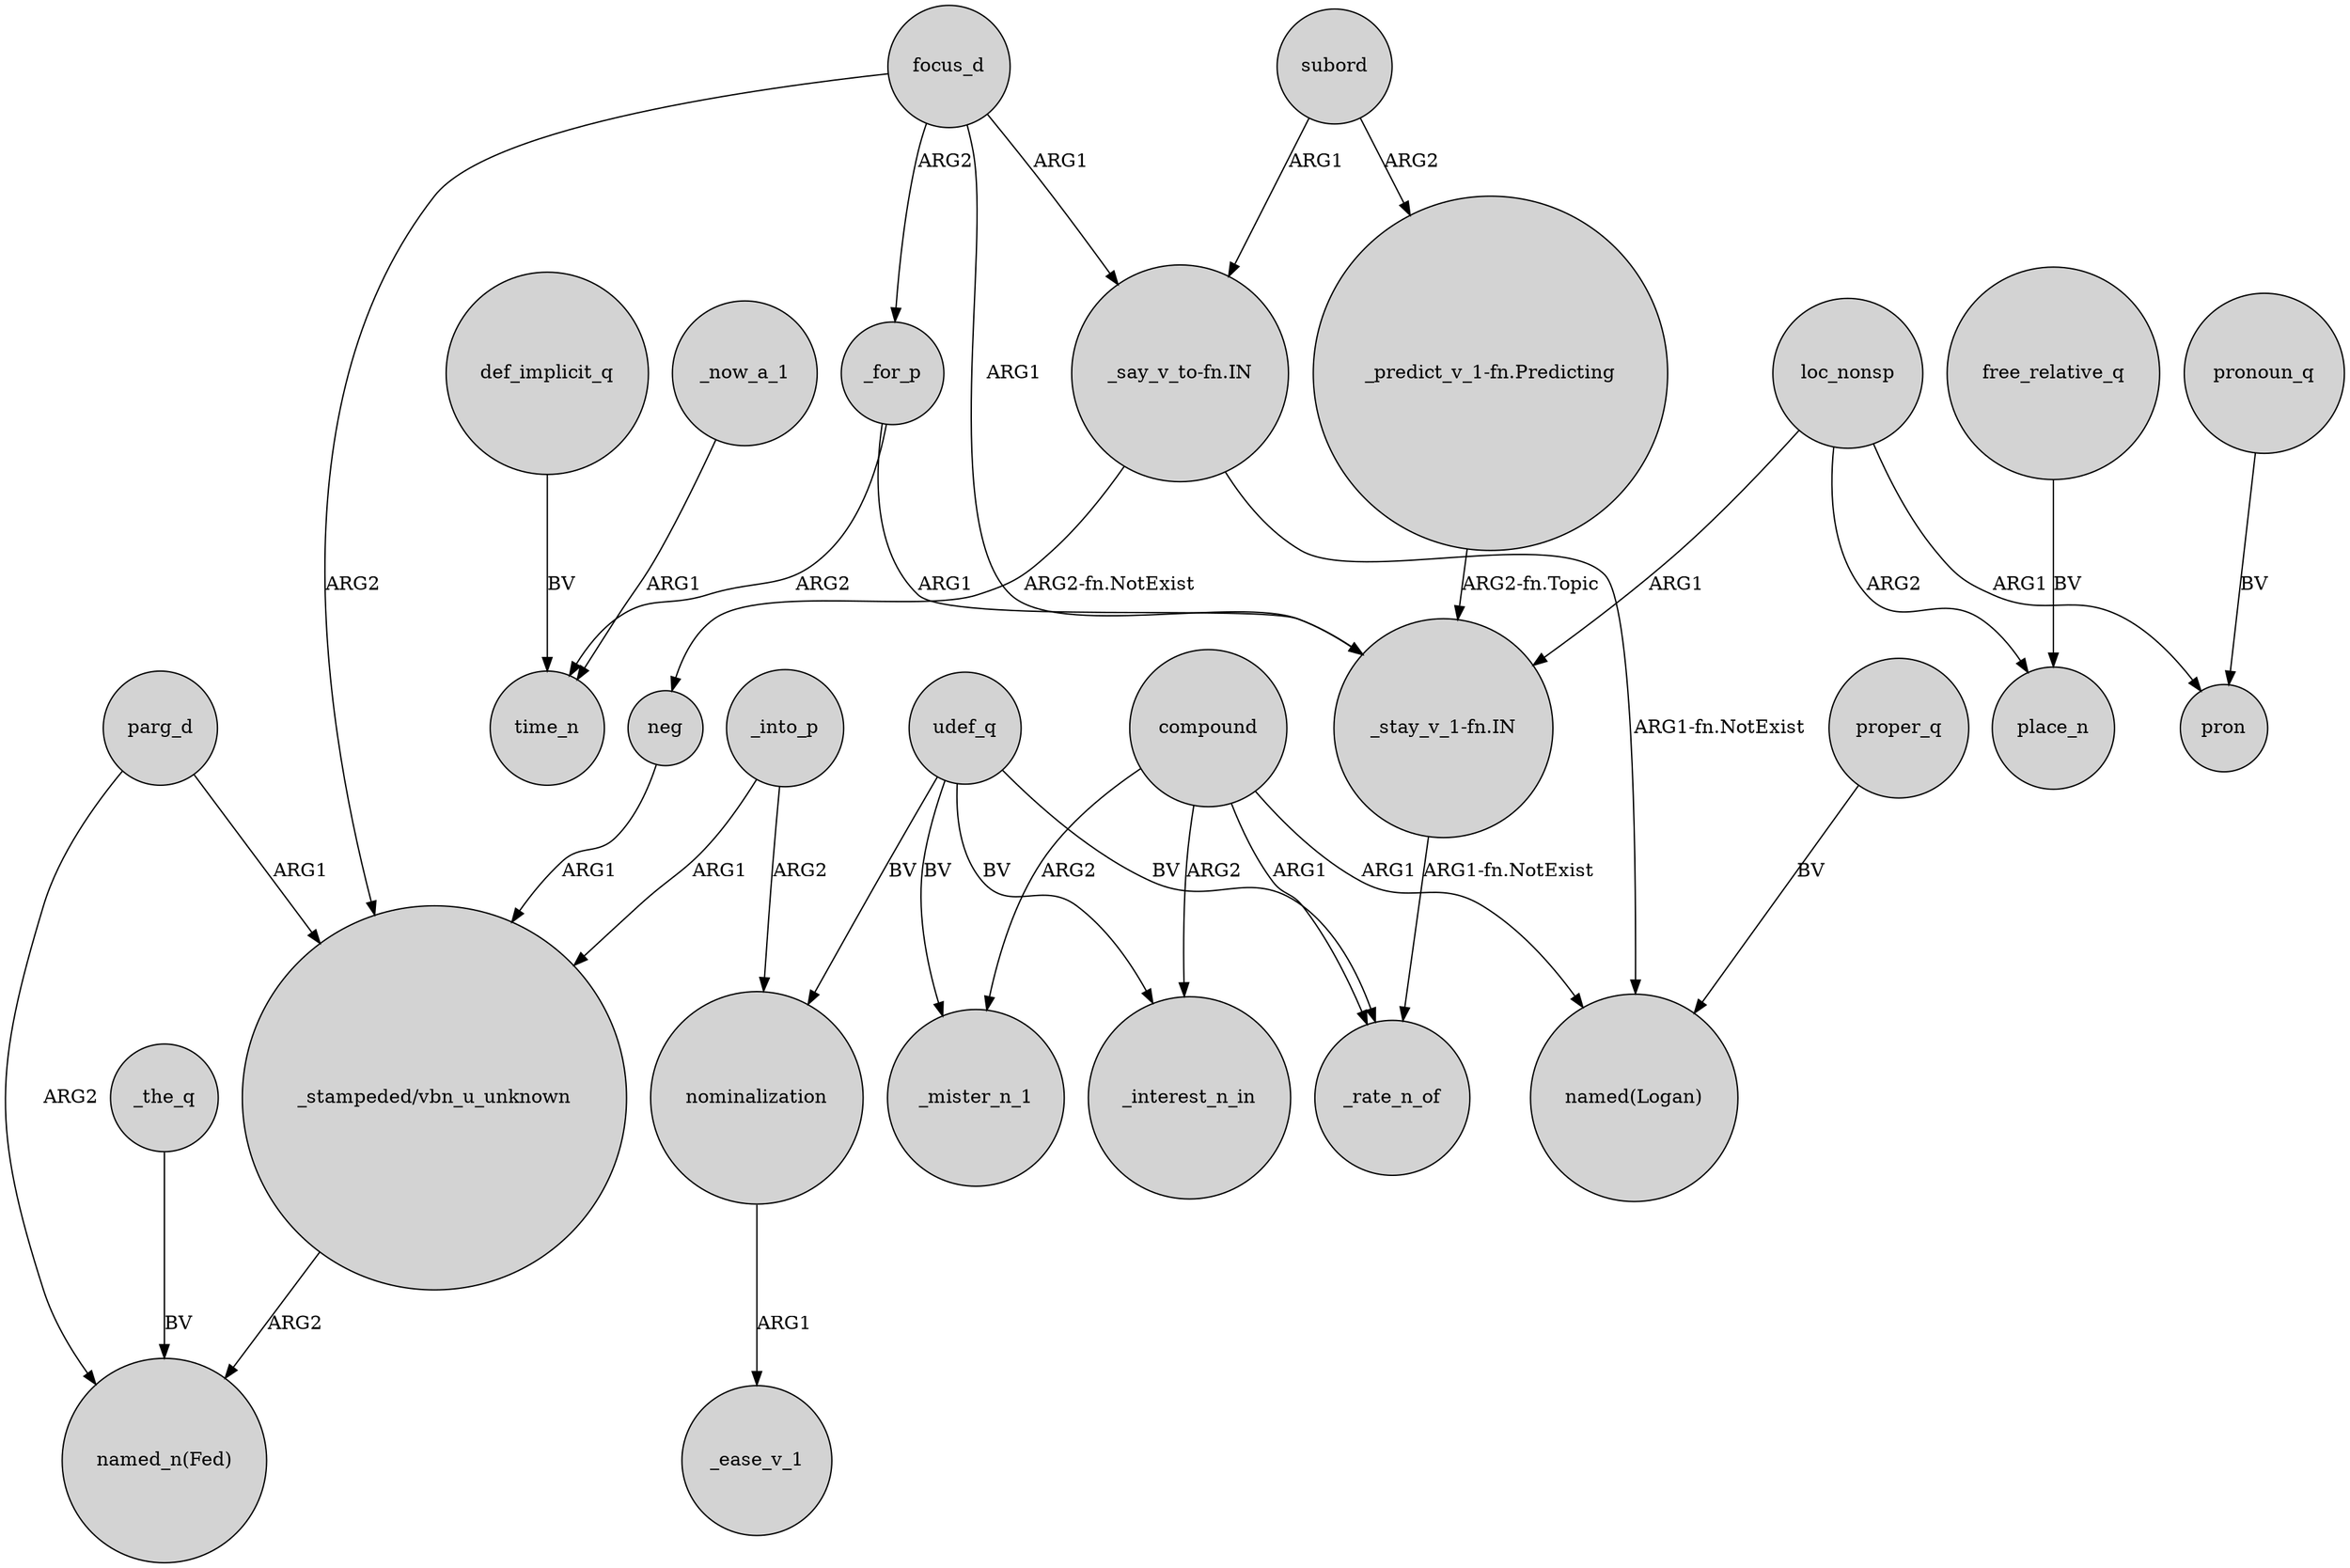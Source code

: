 digraph {
	node [shape=circle style=filled]
	_the_q -> "named_n(Fed)" [label=BV]
	_for_p -> time_n [label=ARG2]
	def_implicit_q -> time_n [label=BV]
	loc_nonsp -> pron [label=ARG1]
	compound -> _mister_n_1 [label=ARG2]
	"_predict_v_1-fn.Predicting" -> "_stay_v_1-fn.IN" [label="ARG2-fn.Topic"]
	_into_p -> nominalization [label=ARG2]
	compound -> _rate_n_of [label=ARG1]
	udef_q -> _mister_n_1 [label=BV]
	nominalization -> _ease_v_1 [label=ARG1]
	parg_d -> "named_n(Fed)" [label=ARG2]
	"_stay_v_1-fn.IN" -> _rate_n_of [label="ARG1-fn.NotExist"]
	subord -> "_say_v_to-fn.IN" [label=ARG1]
	"_stampeded/vbn_u_unknown" -> "named_n(Fed)" [label=ARG2]
	udef_q -> _rate_n_of [label=BV]
	udef_q -> _interest_n_in [label=BV]
	focus_d -> _for_p [label=ARG2]
	compound -> _interest_n_in [label=ARG2]
	"_say_v_to-fn.IN" -> "named(Logan)" [label="ARG1-fn.NotExist"]
	pronoun_q -> pron [label=BV]
	_for_p -> "_stay_v_1-fn.IN" [label=ARG1]
	neg -> "_stampeded/vbn_u_unknown" [label=ARG1]
	focus_d -> "_stay_v_1-fn.IN" [label=ARG1]
	_now_a_1 -> time_n [label=ARG1]
	compound -> "named(Logan)" [label=ARG1]
	udef_q -> nominalization [label=BV]
	parg_d -> "_stampeded/vbn_u_unknown" [label=ARG1]
	_into_p -> "_stampeded/vbn_u_unknown" [label=ARG1]
	loc_nonsp -> place_n [label=ARG2]
	proper_q -> "named(Logan)" [label=BV]
	loc_nonsp -> "_stay_v_1-fn.IN" [label=ARG1]
	subord -> "_predict_v_1-fn.Predicting" [label=ARG2]
	focus_d -> "_stampeded/vbn_u_unknown" [label=ARG2]
	free_relative_q -> place_n [label=BV]
	"_say_v_to-fn.IN" -> neg [label="ARG2-fn.NotExist"]
	focus_d -> "_say_v_to-fn.IN" [label=ARG1]
}
